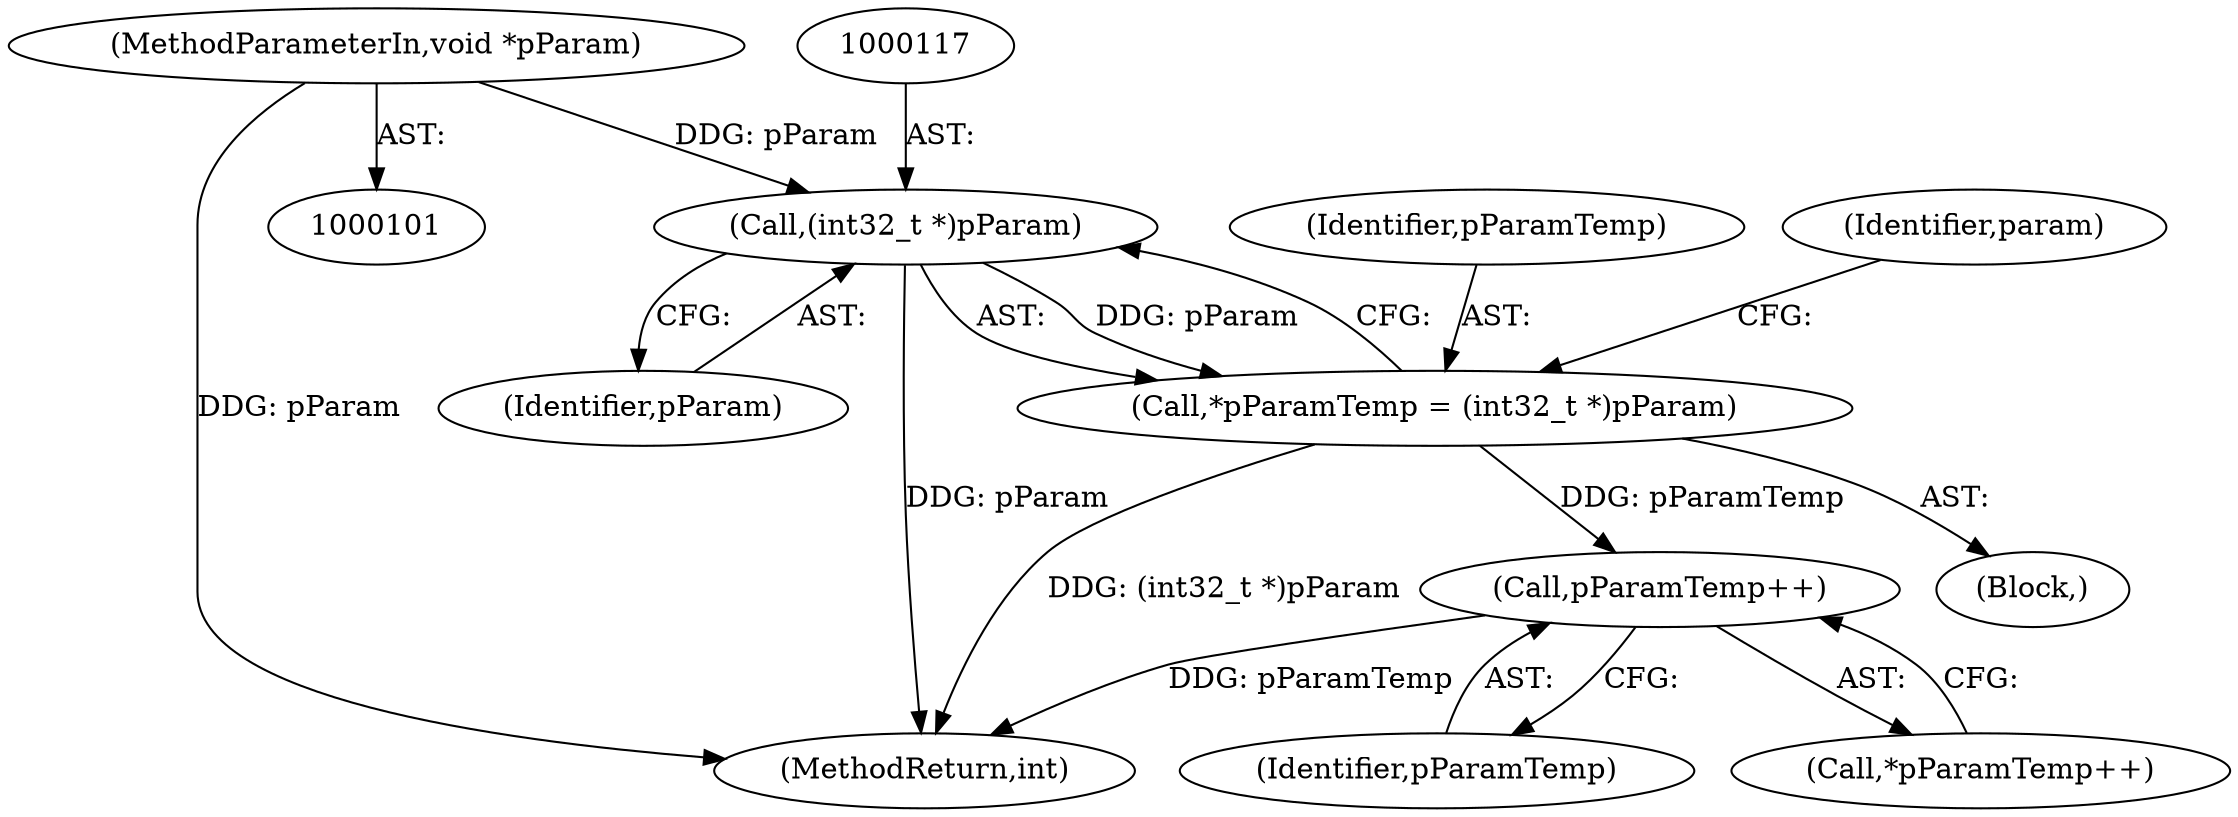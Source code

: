 digraph "0_Android_321ea5257e37c8edb26e66fe4ee78cca4cd915fe_0@pointer" {
"1000103" [label="(MethodParameterIn,void *pParam)"];
"1000116" [label="(Call,(int32_t *)pParam)"];
"1000114" [label="(Call,*pParamTemp = (int32_t *)pParam)"];
"1000123" [label="(Call,pParamTemp++)"];
"1000118" [label="(Identifier,pParam)"];
"1000105" [label="(Block,)"];
"1000123" [label="(Call,pParamTemp++)"];
"1000122" [label="(Call,*pParamTemp++)"];
"1000115" [label="(Identifier,pParamTemp)"];
"1000116" [label="(Call,(int32_t *)pParam)"];
"1000124" [label="(Identifier,pParamTemp)"];
"1000121" [label="(Identifier,param)"];
"1000114" [label="(Call,*pParamTemp = (int32_t *)pParam)"];
"1000283" [label="(MethodReturn,int)"];
"1000103" [label="(MethodParameterIn,void *pParam)"];
"1000103" -> "1000101"  [label="AST: "];
"1000103" -> "1000283"  [label="DDG: pParam"];
"1000103" -> "1000116"  [label="DDG: pParam"];
"1000116" -> "1000114"  [label="AST: "];
"1000116" -> "1000118"  [label="CFG: "];
"1000117" -> "1000116"  [label="AST: "];
"1000118" -> "1000116"  [label="AST: "];
"1000114" -> "1000116"  [label="CFG: "];
"1000116" -> "1000283"  [label="DDG: pParam"];
"1000116" -> "1000114"  [label="DDG: pParam"];
"1000114" -> "1000105"  [label="AST: "];
"1000115" -> "1000114"  [label="AST: "];
"1000121" -> "1000114"  [label="CFG: "];
"1000114" -> "1000283"  [label="DDG: (int32_t *)pParam"];
"1000114" -> "1000123"  [label="DDG: pParamTemp"];
"1000123" -> "1000122"  [label="AST: "];
"1000123" -> "1000124"  [label="CFG: "];
"1000124" -> "1000123"  [label="AST: "];
"1000122" -> "1000123"  [label="CFG: "];
"1000123" -> "1000283"  [label="DDG: pParamTemp"];
}
